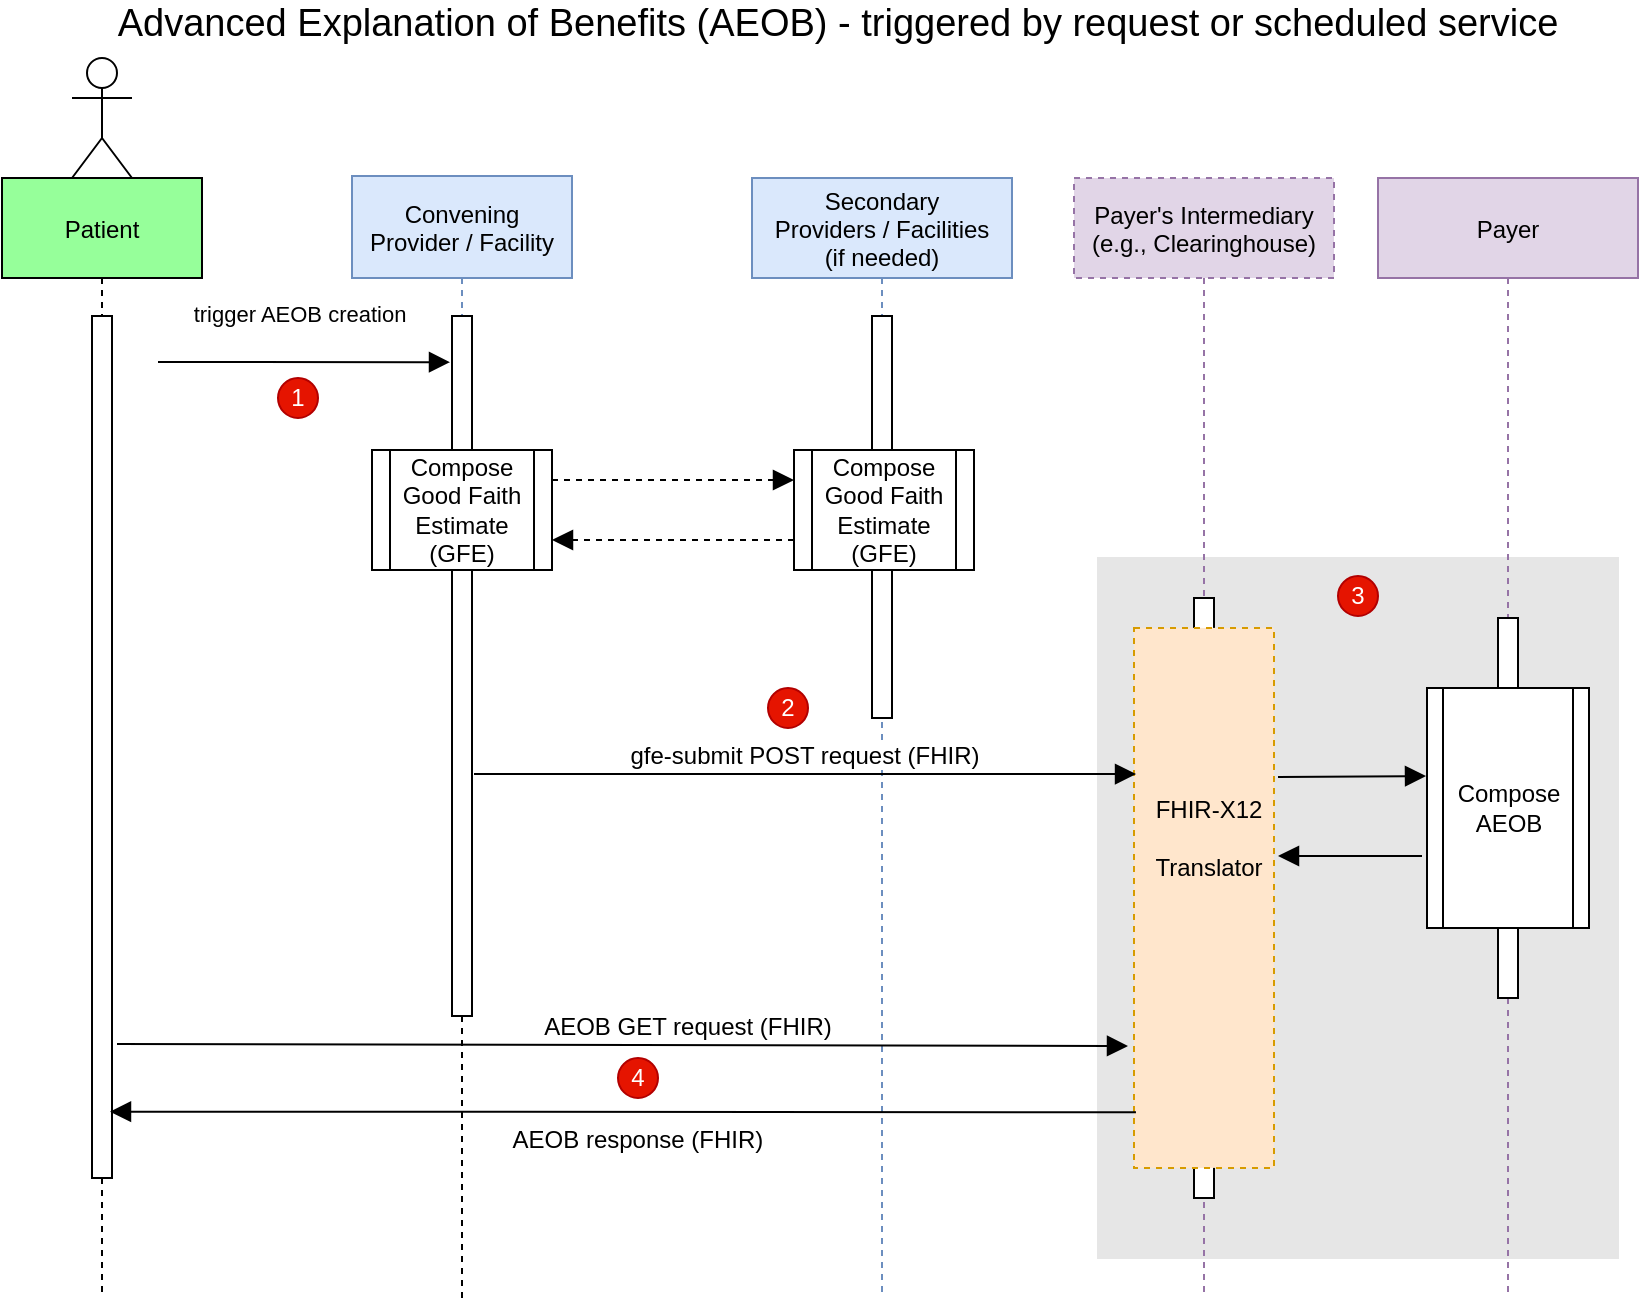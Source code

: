 <mxfile>
    <diagram id="kgpKYQtTHZ0yAKxKKP6v" name="Page-1">
        <mxGraphModel dx="1039" dy="501" grid="1" gridSize="10" guides="1" tooltips="1" connect="1" arrows="1" fold="1" page="1" pageScale="1" pageWidth="850" pageHeight="1100" math="0" shadow="0">
            <root>
                <mxCell id="0"/>
                <mxCell id="1" parent="0"/>
                <mxCell id="3nuBFxr9cyL0pnOWT2aG-1" value="Patient" style="shape=umlLifeline;perimeter=lifelinePerimeter;container=1;collapsible=0;recursiveResize=0;rounded=0;shadow=0;strokeWidth=1;fillColor=#96FF9A;size=50;" parent="1" vertex="1" treatAsSingle="0">
                    <mxGeometry x="22" y="120" width="100" height="500" as="geometry"/>
                </mxCell>
                <mxCell id="3nuBFxr9cyL0pnOWT2aG-2" value="" style="points=[];perimeter=orthogonalPerimeter;rounded=0;shadow=0;strokeWidth=1;" parent="3nuBFxr9cyL0pnOWT2aG-1" vertex="1">
                    <mxGeometry x="45" y="69" width="10" height="431" as="geometry"/>
                </mxCell>
                <mxCell id="3nuBFxr9cyL0pnOWT2aG-5" value="Convening &#10;Provider / Facility" style="shape=umlLifeline;perimeter=lifelinePerimeter;container=1;collapsible=0;recursiveResize=0;rounded=0;shadow=0;strokeWidth=1;fillColor=#dae8fc;size=51;strokeColor=#6c8ebf;" parent="1" vertex="1" treatAsSingle="0">
                    <mxGeometry x="197" y="119" width="110" height="420" as="geometry"/>
                </mxCell>
                <mxCell id="3nuBFxr9cyL0pnOWT2aG-6" value="" style="points=[];perimeter=orthogonalPerimeter;rounded=0;shadow=0;strokeWidth=1;" parent="3nuBFxr9cyL0pnOWT2aG-5" vertex="1">
                    <mxGeometry x="50" y="70" width="10" height="350" as="geometry"/>
                </mxCell>
                <mxCell id="SfCazmH2R6rvJbLZBPh0-3" value="Secondary&#10;Providers / Facilities&#10;(if needed)" style="shape=umlLifeline;perimeter=lifelinePerimeter;container=1;collapsible=0;recursiveResize=0;rounded=0;shadow=0;strokeWidth=1;fillColor=#dae8fc;size=50;strokeColor=#6c8ebf;" parent="1" vertex="1" treatAsSingle="0">
                    <mxGeometry x="397" y="120" width="130" height="560" as="geometry"/>
                </mxCell>
                <mxCell id="SfCazmH2R6rvJbLZBPh0-4" value="" style="points=[];perimeter=orthogonalPerimeter;rounded=0;shadow=0;strokeWidth=1;" parent="SfCazmH2R6rvJbLZBPh0-3" vertex="1">
                    <mxGeometry x="60" y="69" width="10" height="201" as="geometry"/>
                </mxCell>
                <mxCell id="SfCazmH2R6rvJbLZBPh0-10" value="Compose Good Faith Estimate (GFE)" style="shape=process;whiteSpace=wrap;html=1;backgroundOutline=1;" parent="1" vertex="1">
                    <mxGeometry x="207" y="256" width="90" height="60" as="geometry"/>
                </mxCell>
                <mxCell id="SfCazmH2R6rvJbLZBPh0-11" value="" style="verticalAlign=bottom;endArrow=block;dashed=1;endSize=8;shadow=0;strokeWidth=1;entryX=0;entryY=0.25;entryDx=0;entryDy=0;exitX=1;exitY=0.25;exitDx=0;exitDy=0;endFill=1;" parent="1" source="SfCazmH2R6rvJbLZBPh0-10" target="SfCazmH2R6rvJbLZBPh0-17" edge="1">
                    <mxGeometry relative="1" as="geometry">
                        <mxPoint x="507" y="240" as="targetPoint"/>
                        <mxPoint x="292" y="239" as="sourcePoint"/>
                        <Array as="points"/>
                    </mxGeometry>
                </mxCell>
                <mxCell id="SfCazmH2R6rvJbLZBPh0-13" value="&lt;font style=&quot;font-size: 19px&quot;&gt;Advanced Explanation of Benefits (AEOB) - triggered by request or scheduled service&lt;/font&gt;" style="text;html=1;strokeColor=none;fillColor=none;align=center;verticalAlign=middle;whiteSpace=wrap;rounded=0;" parent="1" vertex="1">
                    <mxGeometry x="70" y="33" width="740" height="20" as="geometry"/>
                </mxCell>
                <mxCell id="SfCazmH2R6rvJbLZBPh0-14" value="" style="verticalAlign=bottom;endArrow=block;dashed=1;endSize=8;shadow=0;strokeWidth=1;exitX=0;exitY=0.75;exitDx=0;exitDy=0;entryX=1;entryY=0.75;entryDx=0;entryDy=0;endFill=1;" parent="1" source="SfCazmH2R6rvJbLZBPh0-17" target="SfCazmH2R6rvJbLZBPh0-10" edge="1">
                    <mxGeometry relative="1" as="geometry">
                        <mxPoint x="302" y="335" as="targetPoint"/>
                        <mxPoint x="412" y="292" as="sourcePoint"/>
                        <Array as="points"/>
                    </mxGeometry>
                </mxCell>
                <mxCell id="SfCazmH2R6rvJbLZBPh0-17" value="Compose Good Faith Estimate (GFE)" style="shape=process;whiteSpace=wrap;html=1;backgroundOutline=1;" parent="1" vertex="1">
                    <mxGeometry x="418" y="256" width="90" height="60" as="geometry"/>
                </mxCell>
                <mxCell id="SfCazmH2R6rvJbLZBPh0-21" value="" style="shape=umlActor;verticalLabelPosition=bottom;verticalAlign=top;html=1;outlineConnect=0;" parent="1" vertex="1">
                    <mxGeometry x="57" y="60" width="30" height="60" as="geometry"/>
                </mxCell>
                <mxCell id="SfCazmH2R6rvJbLZBPh0-25" value="trigger AEOB creation" style="verticalAlign=bottom;endArrow=block;shadow=0;strokeWidth=1;entryX=0;entryY=0.067;entryDx=0;entryDy=0;entryPerimeter=0;endSize=8;startSize=7;" parent="1" edge="1">
                    <mxGeometry x="-0.028" y="15" relative="1" as="geometry">
                        <mxPoint x="100" y="212" as="sourcePoint"/>
                        <mxPoint x="246" y="212.11" as="targetPoint"/>
                        <Array as="points"/>
                        <mxPoint as="offset"/>
                    </mxGeometry>
                </mxCell>
                <mxCell id="qIxCJxl5lMdrLJ7lDj4a-2" style="edgeStyle=orthogonalEdgeStyle;rounded=0;orthogonalLoop=1;jettySize=auto;html=1;endArrow=none;endFill=0;dashed=1;" parent="1" source="3nuBFxr9cyL0pnOWT2aG-6" edge="1">
                    <mxGeometry relative="1" as="geometry">
                        <mxPoint x="252" y="680" as="targetPoint"/>
                    </mxGeometry>
                </mxCell>
                <mxCell id="qIxCJxl5lMdrLJ7lDj4a-3" style="edgeStyle=orthogonalEdgeStyle;rounded=0;orthogonalLoop=1;jettySize=auto;html=1;dashed=1;endArrow=none;endFill=0;" parent="1" source="3nuBFxr9cyL0pnOWT2aG-2" edge="1">
                    <mxGeometry relative="1" as="geometry">
                        <mxPoint x="72" y="680" as="targetPoint"/>
                    </mxGeometry>
                </mxCell>
                <mxCell id="aAGMAaikRAZB5L4dtnXu-1" value="1" style="ellipse;whiteSpace=wrap;html=1;aspect=fixed;fillColor=#e51400;strokeColor=#B20000;fontColor=#ffffff;" parent="1" vertex="1">
                    <mxGeometry x="160" y="220" width="20" height="20" as="geometry"/>
                </mxCell>
                <mxCell id="aAGMAaikRAZB5L4dtnXu-4" value="2" style="ellipse;whiteSpace=wrap;html=1;aspect=fixed;fillColor=#e51400;strokeColor=#B20000;fontColor=#ffffff;" parent="1" vertex="1">
                    <mxGeometry x="405" y="375" width="20" height="20" as="geometry"/>
                </mxCell>
                <mxCell id="SfCazmH2R6rvJbLZBPh0-2" value="" style="points=[];perimeter=orthogonalPerimeter;rounded=0;shadow=0;strokeWidth=1;fillColor=#E6E6E6;strokeColor=#E6E6E6;" parent="1" vertex="1">
                    <mxGeometry x="570" y="310" width="260" height="350" as="geometry"/>
                </mxCell>
                <mxCell id="8" value="Payer's Intermediary&#10;(e.g., Clearinghouse)" style="shape=umlLifeline;perimeter=lifelinePerimeter;container=1;collapsible=0;recursiveResize=0;rounded=0;shadow=0;strokeWidth=1;fillColor=#e1d5e7;strokeColor=#9673a6;dashed=1;size=50;" parent="1" vertex="1" treatAsSingle="0">
                    <mxGeometry x="558" y="120" width="130" height="560" as="geometry"/>
                </mxCell>
                <mxCell id="9" value="" style="points=[];perimeter=orthogonalPerimeter;rounded=0;shadow=0;strokeWidth=1;" parent="8" vertex="1">
                    <mxGeometry x="60" y="210" width="10" height="300" as="geometry"/>
                </mxCell>
                <mxCell id="10" value="Payer" style="shape=umlLifeline;perimeter=lifelinePerimeter;container=1;collapsible=0;recursiveResize=0;rounded=0;shadow=0;strokeWidth=1;fillColor=#e1d5e7;strokeColor=#9673a6;size=50;" parent="1" vertex="1" treatAsSingle="0">
                    <mxGeometry x="710" y="120" width="130" height="560" as="geometry"/>
                </mxCell>
                <mxCell id="11" value="" style="points=[];perimeter=orthogonalPerimeter;rounded=0;shadow=0;strokeWidth=1;" parent="10" vertex="1">
                    <mxGeometry x="60" y="220" width="10" height="190" as="geometry"/>
                </mxCell>
                <mxCell id="3" value="" style="group" parent="1" vertex="1" connectable="0">
                    <mxGeometry x="590" y="350" width="70" height="270" as="geometry"/>
                </mxCell>
                <mxCell id="4" value="" style="rounded=0;whiteSpace=wrap;html=1;fillColor=#ffe6cc;strokeColor=#d79b00;dashed=1;" parent="3" vertex="1">
                    <mxGeometry x="-2" y="-5.062" width="70" height="270" as="geometry"/>
                </mxCell>
                <mxCell id="5" value="&lt;font style=&quot;font-size: 12px ; font-weight: normal&quot;&gt;FHIR-X12&lt;br&gt;Translator&lt;/font&gt;" style="text;strokeColor=none;fillColor=none;html=1;fontSize=24;fontStyle=1;verticalAlign=middle;align=center;" parent="3" vertex="1">
                    <mxGeometry y="51.187" width="70" height="90.0" as="geometry"/>
                </mxCell>
                <mxCell id="7" value="Compose AEOB" style="shape=process;whiteSpace=wrap;html=1;backgroundOutline=1;" parent="1" vertex="1">
                    <mxGeometry x="734.5" y="375" width="81" height="120" as="geometry"/>
                </mxCell>
                <mxCell id="aAGMAaikRAZB5L4dtnXu-5" value="3" style="ellipse;whiteSpace=wrap;html=1;aspect=fixed;fillColor=#e51400;strokeColor=#B20000;fontColor=#ffffff;" parent="1" vertex="1">
                    <mxGeometry x="690" y="319" width="20" height="20" as="geometry"/>
                </mxCell>
                <mxCell id="3nuBFxr9cyL0pnOWT2aG-7" value="AEOB response (FHIR)" style="verticalAlign=bottom;endArrow=block;endSize=8;shadow=0;strokeWidth=1;endFill=1;entryX=0.9;entryY=0.923;entryDx=0;entryDy=0;entryPerimeter=0;exitX=0.014;exitY=0.897;exitDx=0;exitDy=0;exitPerimeter=0;fontSize=12;" parent="1" source="4" target="3nuBFxr9cyL0pnOWT2aG-2" edge="1">
                    <mxGeometry x="-0.029" y="23" relative="1" as="geometry">
                        <mxPoint x="76" y="560.059" as="targetPoint"/>
                        <mxPoint x="560" y="560" as="sourcePoint"/>
                        <mxPoint as="offset"/>
                    </mxGeometry>
                </mxCell>
                <mxCell id="SfCazmH2R6rvJbLZBPh0-5" value="gfe-submit POST request (FHIR)" style="verticalAlign=bottom;endArrow=block;shadow=0;strokeWidth=1;entryX=-0.014;entryY=0.388;entryDx=0;entryDy=0;entryPerimeter=0;endSize=8;fontSize=12;" parent="1" edge="1">
                    <mxGeometry relative="1" as="geometry">
                        <mxPoint x="258" y="418" as="sourcePoint"/>
                        <mxPoint x="589.02" y="418.027" as="targetPoint"/>
                        <Array as="points"/>
                    </mxGeometry>
                </mxCell>
                <mxCell id="ogFRtUQ3psGFR55wJX58-7" value="" style="verticalAlign=bottom;endArrow=block;shadow=0;strokeWidth=1;labelBackgroundColor=none;entryX=-0.006;entryY=0.367;entryDx=0;entryDy=0;entryPerimeter=0;endSize=8;" parent="1" target="7" edge="1">
                    <mxGeometry x="0.077" y="8" relative="1" as="geometry">
                        <mxPoint x="660" y="419.54" as="sourcePoint"/>
                        <mxPoint x="766" y="419.5" as="targetPoint"/>
                        <Array as="points"/>
                        <mxPoint as="offset"/>
                    </mxGeometry>
                </mxCell>
                <mxCell id="ogFRtUQ3psGFR55wJX58-9" value="" style="verticalAlign=bottom;endArrow=block;shadow=0;strokeWidth=1;labelBackgroundColor=none;endSize=8;" parent="1" edge="1">
                    <mxGeometry x="0.019" y="-7" relative="1" as="geometry">
                        <mxPoint x="732" y="459" as="sourcePoint"/>
                        <mxPoint x="660" y="459" as="targetPoint"/>
                        <Array as="points"/>
                        <mxPoint as="offset"/>
                    </mxGeometry>
                </mxCell>
                <mxCell id="12" value="AEOB GET request (FHIR)" style="verticalAlign=bottom;endArrow=block;endSize=8;shadow=0;strokeWidth=1;endFill=1;fontSize=12;" parent="1" edge="1">
                    <mxGeometry x="0.129" relative="1" as="geometry">
                        <mxPoint x="585" y="554" as="targetPoint"/>
                        <mxPoint x="79.5" y="553" as="sourcePoint"/>
                        <mxPoint as="offset"/>
                    </mxGeometry>
                </mxCell>
                <mxCell id="6" value="4" style="ellipse;whiteSpace=wrap;html=1;aspect=fixed;fillColor=#e51400;strokeColor=#B20000;fontColor=#ffffff;" parent="1" vertex="1">
                    <mxGeometry x="330" y="560.002" width="20" height="20" as="geometry"/>
                </mxCell>
            </root>
        </mxGraphModel>
    </diagram>
</mxfile>
